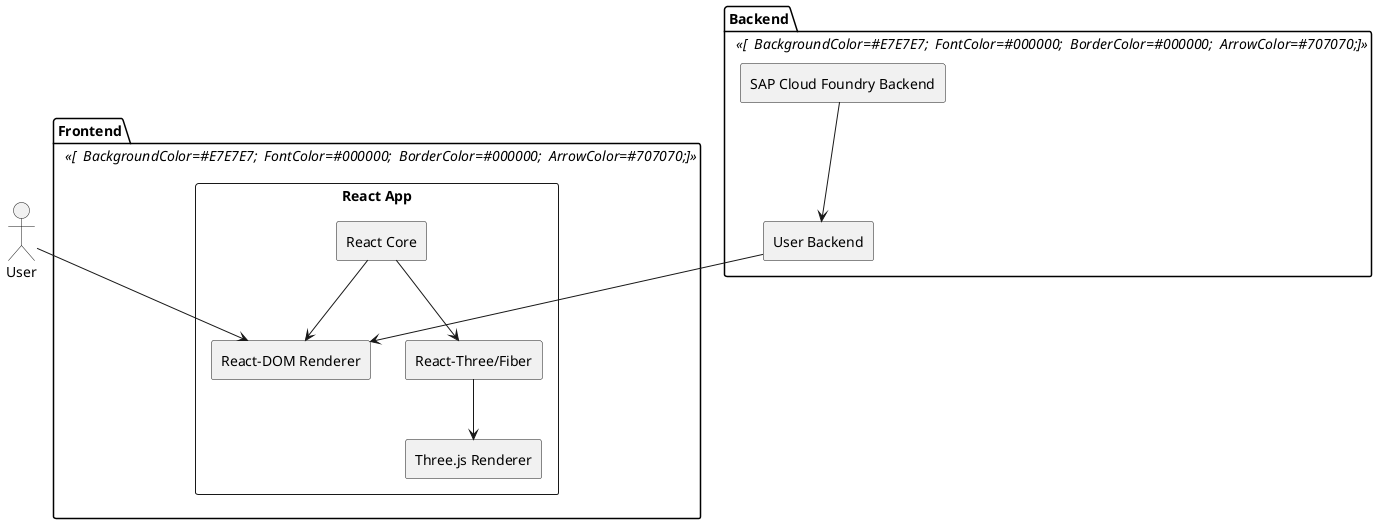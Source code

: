 @startuml

!define TITLE_COMPONENT_STYLE [\
  BackgroundColor=#E7E7E7;\
  FontColor=#000000;\
  BorderColor=#000000;\
  ArrowColor=#707070;\
]

!define COMPONENT_STYLE [\
  BackgroundColor=#FFFFFF;\
  FontColor=#000000;\
  BorderColor=#000000;\
  ArrowColor=#707070;\
]

!define CONTAINER_STYLE [\
  BackgroundColor=#FFFFFF;\
  FontColor=#000000;\
  BorderColor=#000000;\
  ArrowColor=#707070;\
]

package "Frontend" <<TITLE_COMPONENT_STYLE>> {
  rectangle "React App" {
    rectangle "React Core" as react_core
    rectangle "React-DOM Renderer" as react_dom_renderer
    rectangle "React-Three/Fiber" as react_three_fiber
    rectangle "Three.js Renderer" as threejs_renderer
  }
}

package "Backend" <<TITLE_COMPONENT_STYLE>> {
  rectangle "User Backend" as user_backend
  rectangle "SAP Cloud Foundry Backend" as sap_cf_backend
}

actor "User" as user

user --> react_dom_renderer
user_backend --> react_dom_renderer
react_core --> react_dom_renderer
react_core --> react_three_fiber
react_three_fiber --> threejs_renderer
sap_cf_backend --> user_backend

@enduml
